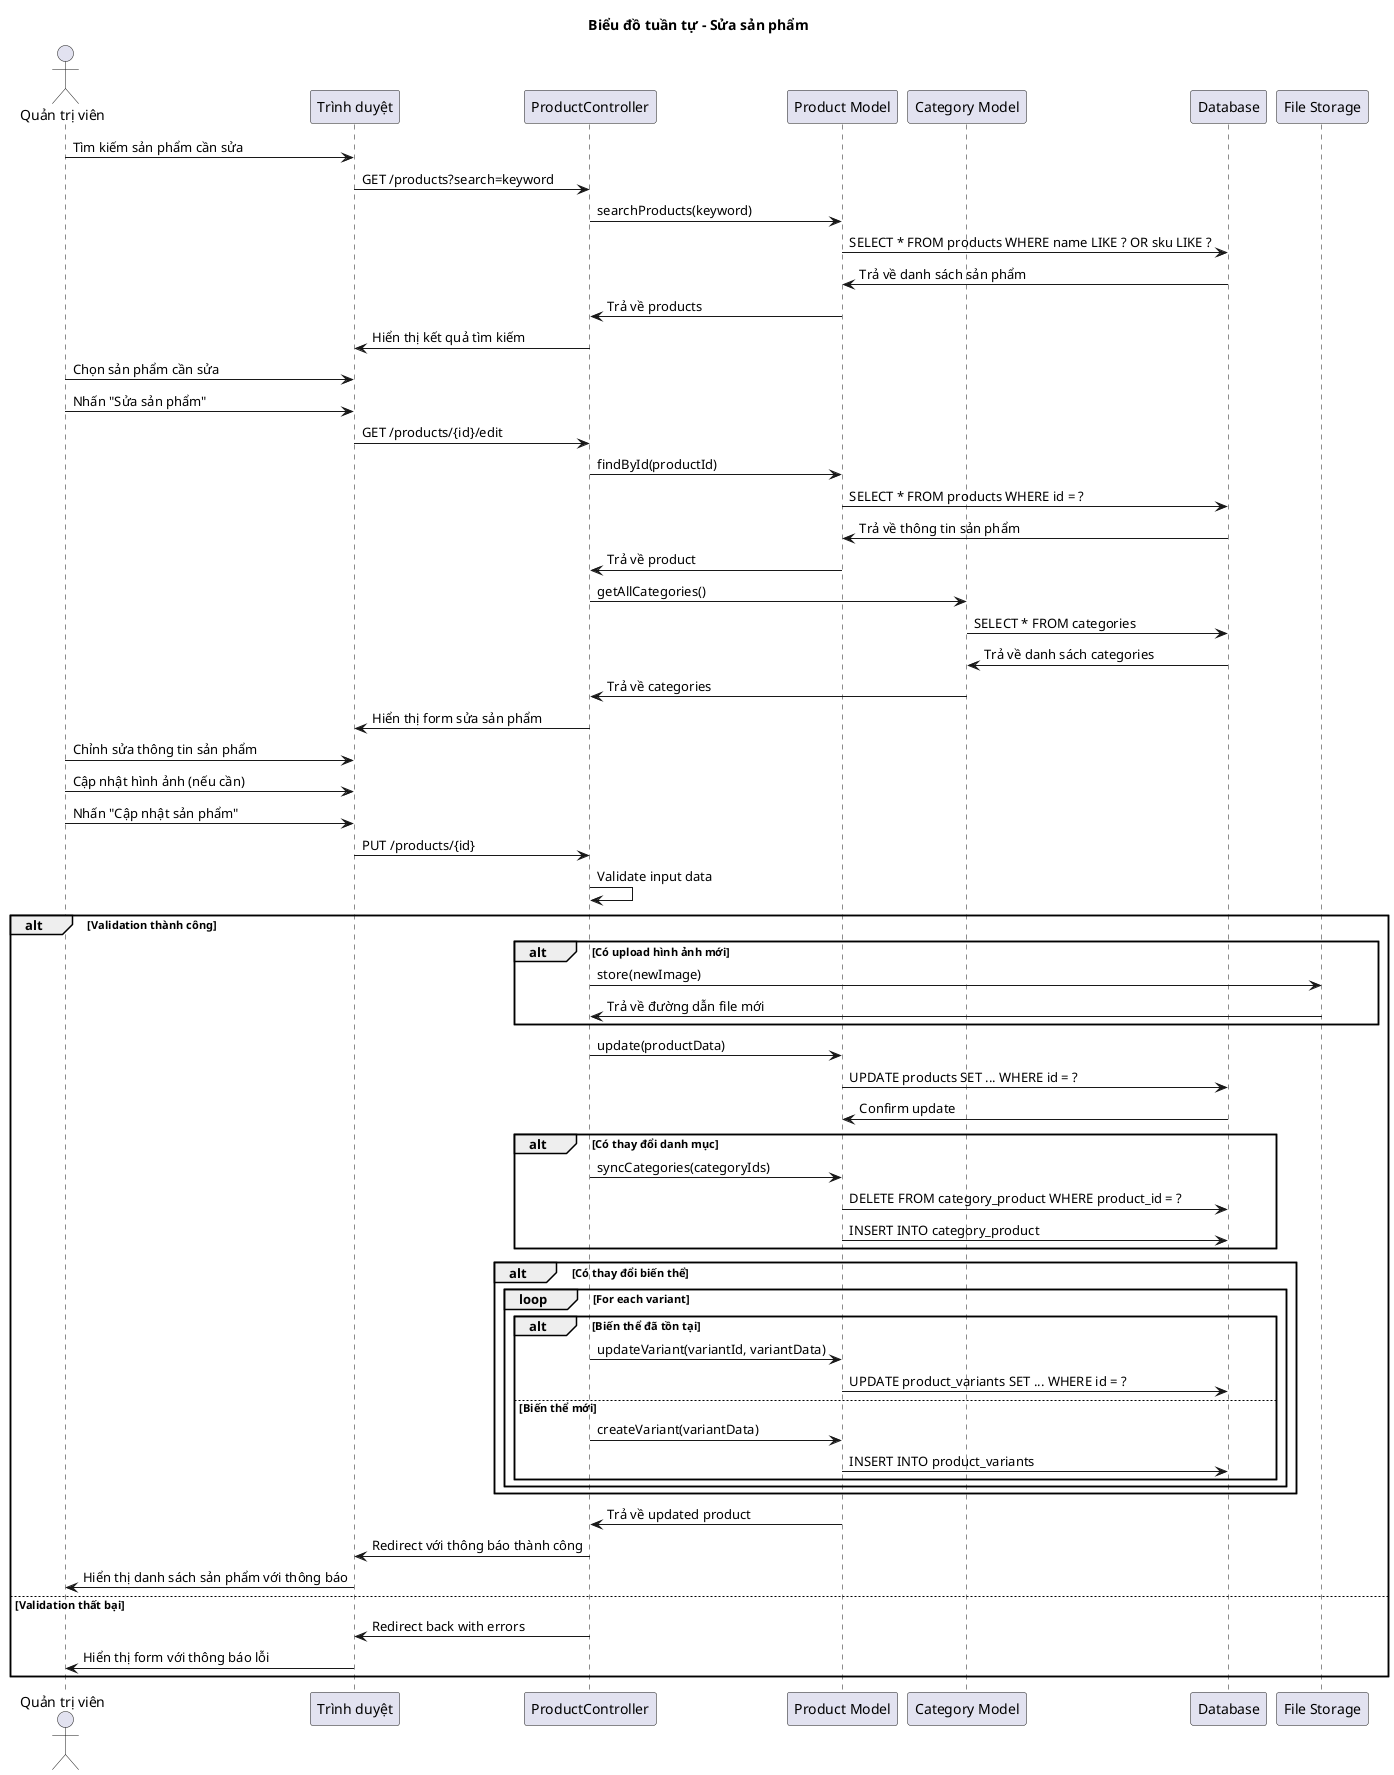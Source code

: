 @startuml Sửa sản phẩm
title Biểu đồ tuần tự - Sửa sản phẩm

actor "Quản trị viên" as Admin
participant "Trình duyệt" as Browser
participant "ProductController" as Controller
participant "Product Model" as ProductModel
participant "Category Model" as CategoryModel
participant "Database" as DB
participant "File Storage" as Storage

Admin -> Browser: Tìm kiếm sản phẩm cần sửa
Browser -> Controller: GET /products?search=keyword
Controller -> ProductModel: searchProducts(keyword)
ProductModel -> DB: SELECT * FROM products WHERE name LIKE ? OR sku LIKE ?
DB -> ProductModel: Trả về danh sách sản phẩm
ProductModel -> Controller: Trả về products
Controller -> Browser: Hiển thị kết quả tìm kiếm

Admin -> Browser: Chọn sản phẩm cần sửa
Admin -> Browser: Nhấn "Sửa sản phẩm"
Browser -> Controller: GET /products/{id}/edit

Controller -> ProductModel: findById(productId)
ProductModel -> DB: SELECT * FROM products WHERE id = ?
DB -> ProductModel: Trả về thông tin sản phẩm
ProductModel -> Controller: Trả về product

Controller -> CategoryModel: getAllCategories()
CategoryModel -> DB: SELECT * FROM categories
DB -> CategoryModel: Trả về danh sách categories
CategoryModel -> Controller: Trả về categories

Controller -> Browser: Hiển thị form sửa sản phẩm

Admin -> Browser: Chỉnh sửa thông tin sản phẩm
Admin -> Browser: Cập nhật hình ảnh (nếu cần)
Admin -> Browser: Nhấn "Cập nhật sản phẩm"
Browser -> Controller: PUT /products/{id}

Controller -> Controller: Validate input data

alt Validation thành công
    alt Có upload hình ảnh mới
        Controller -> Storage: store(newImage)
        Storage -> Controller: Trả về đường dẫn file mới
    end
    
    Controller -> ProductModel: update(productData)
    ProductModel -> DB: UPDATE products SET ... WHERE id = ?
    DB -> ProductModel: Confirm update
    
    alt Có thay đổi danh mục
        Controller -> ProductModel: syncCategories(categoryIds)
        ProductModel -> DB: DELETE FROM category_product WHERE product_id = ?
        ProductModel -> DB: INSERT INTO category_product
    end
    
    alt Có thay đổi biến thể
        loop For each variant
            alt Biến thể đã tồn tại
                Controller -> ProductModel: updateVariant(variantId, variantData)
                ProductModel -> DB: UPDATE product_variants SET ... WHERE id = ?
            else Biến thể mới
                Controller -> ProductModel: createVariant(variantData)
                ProductModel -> DB: INSERT INTO product_variants
            end
        end
    end
    
    ProductModel -> Controller: Trả về updated product
    Controller -> Browser: Redirect với thông báo thành công
    Browser -> Admin: Hiển thị danh sách sản phẩm với thông báo
    
else Validation thất bại
    Controller -> Browser: Redirect back with errors
    Browser -> Admin: Hiển thị form với thông báo lỗi
end

@enduml
